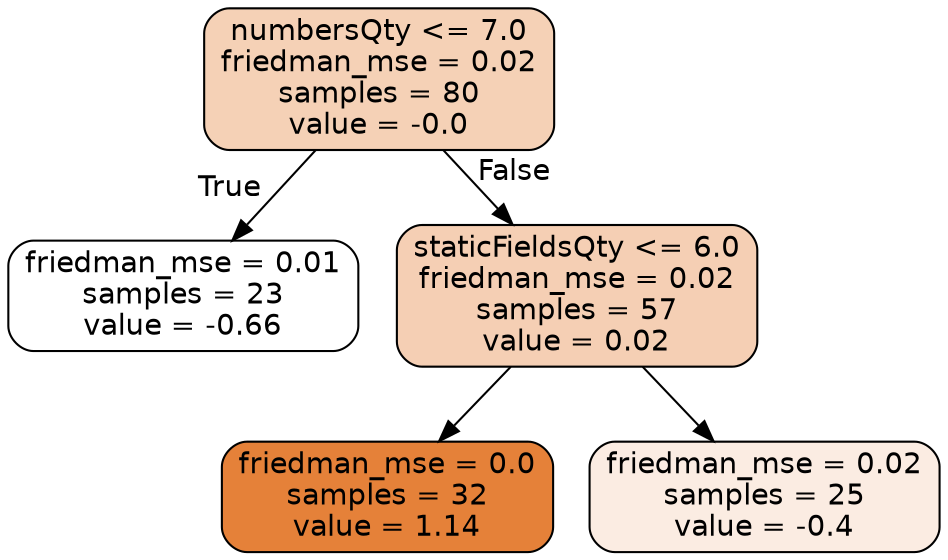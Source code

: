 digraph Tree {
node [shape=box, style="filled, rounded", color="black", fontname="helvetica"] ;
edge [fontname="helvetica"] ;
0 [label="numbersQty <= 7.0\nfriedman_mse = 0.02\nsamples = 80\nvalue = -0.0", fillcolor="#f5d1b6"] ;
1 [label="friedman_mse = 0.01\nsamples = 23\nvalue = -0.66", fillcolor="#ffffff"] ;
0 -> 1 [labeldistance=2.5, labelangle=45, headlabel="True"] ;
2 [label="staticFieldsQty <= 6.0\nfriedman_mse = 0.02\nsamples = 57\nvalue = 0.02", fillcolor="#f5cfb4"] ;
0 -> 2 [labeldistance=2.5, labelangle=-45, headlabel="False"] ;
3 [label="friedman_mse = 0.0\nsamples = 32\nvalue = 1.14", fillcolor="#e58139"] ;
2 -> 3 ;
4 [label="friedman_mse = 0.02\nsamples = 25\nvalue = -0.4", fillcolor="#fbece2"] ;
2 -> 4 ;
}